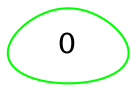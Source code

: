 digraph jpf_state_space {
/* searchAdvanced(0, Thd0:HelloWorld.java:3, false) */
  st0 [label="0",shape=egg,color=green];
/* searchBacktracked(gov.nasa.jpf.listener.StateSpaceDot$StateInformation@67205a84) */
}
